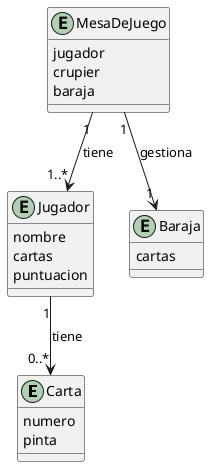 @startuml


entity Carta {
    numero
    pinta
}

entity Jugador {
    nombre
    cartas
    puntuacion
}

entity Baraja {
    cartas
}

entity MesaDeJuego {
    jugador
    crupier
    baraja
}

MesaDeJuego "1" --> "1..*" Jugador : tiene
MesaDeJuego "1" --> "1" Baraja : gestiona
Jugador "1" --> "0..*" Carta : tiene

@enduml